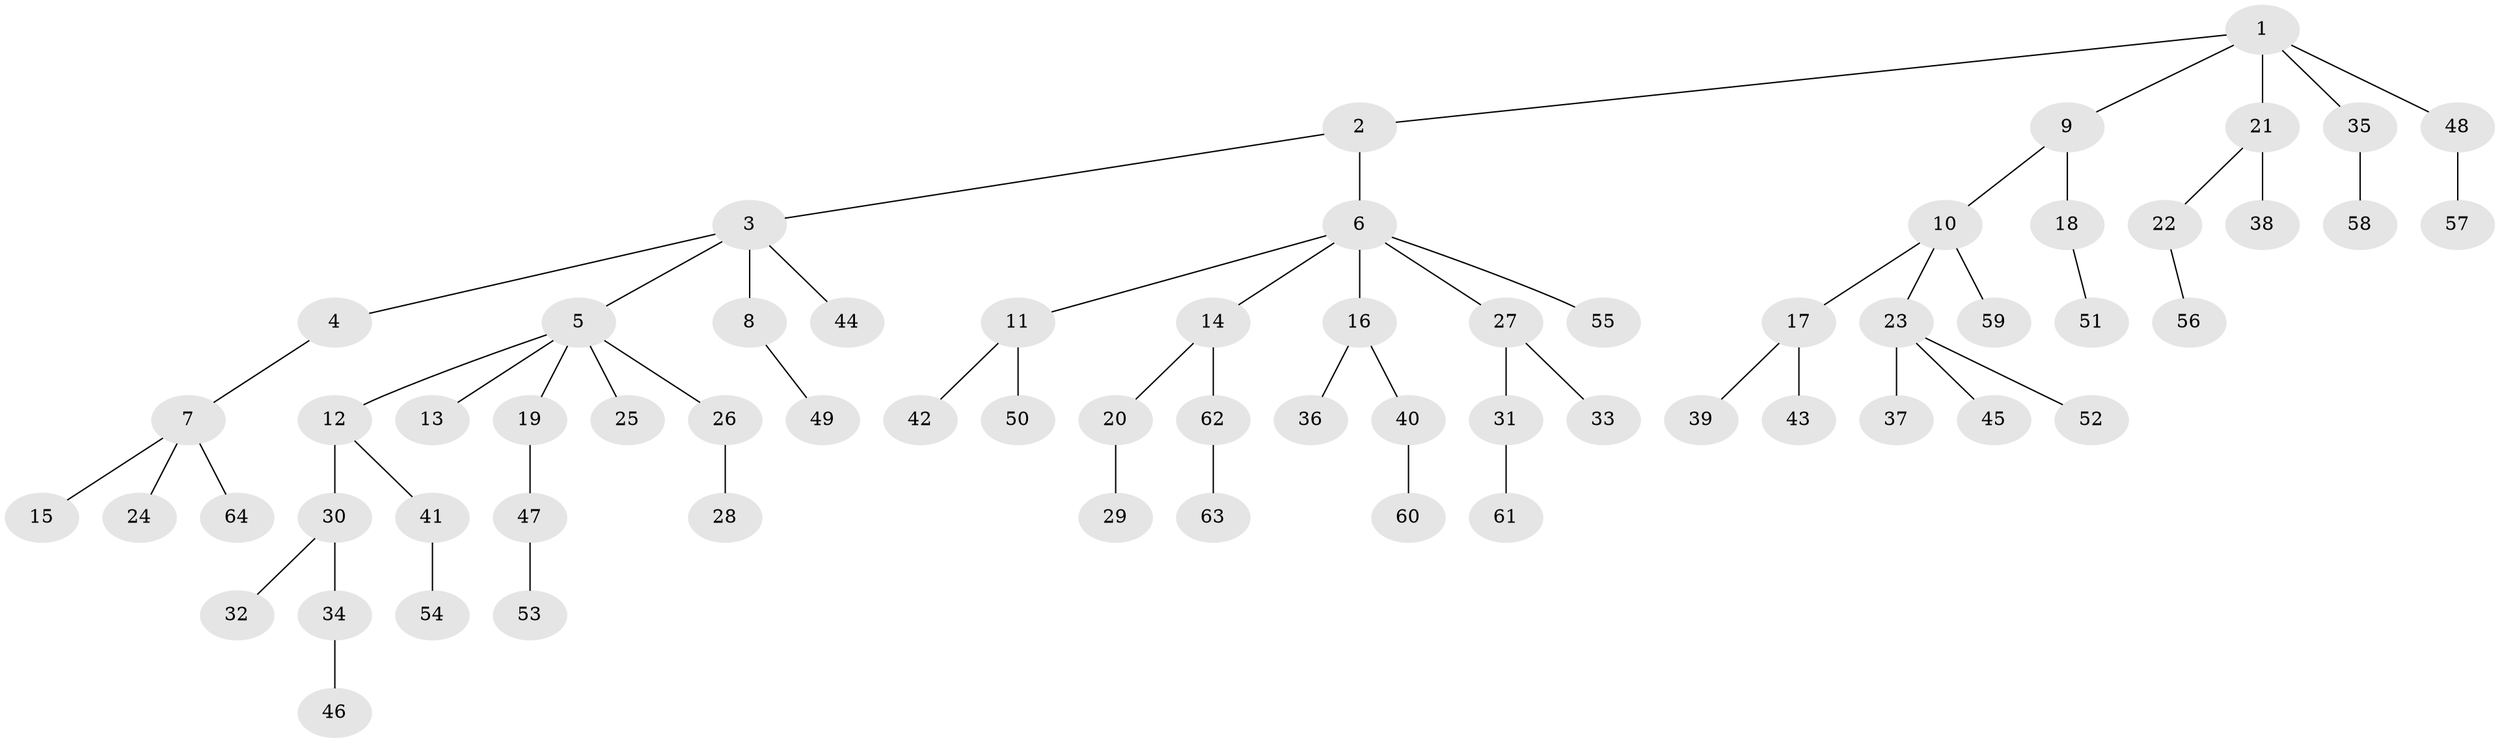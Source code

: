 // original degree distribution, {6: 0.008130081300813009, 3: 0.10569105691056911, 5: 0.056910569105691054, 7: 0.008130081300813009, 8: 0.008130081300813009, 2: 0.3008130081300813, 4: 0.032520325203252036, 1: 0.4796747967479675}
// Generated by graph-tools (version 1.1) at 2025/36/03/09/25 02:36:44]
// undirected, 64 vertices, 63 edges
graph export_dot {
graph [start="1"]
  node [color=gray90,style=filled];
  1;
  2;
  3;
  4;
  5;
  6;
  7;
  8;
  9;
  10;
  11;
  12;
  13;
  14;
  15;
  16;
  17;
  18;
  19;
  20;
  21;
  22;
  23;
  24;
  25;
  26;
  27;
  28;
  29;
  30;
  31;
  32;
  33;
  34;
  35;
  36;
  37;
  38;
  39;
  40;
  41;
  42;
  43;
  44;
  45;
  46;
  47;
  48;
  49;
  50;
  51;
  52;
  53;
  54;
  55;
  56;
  57;
  58;
  59;
  60;
  61;
  62;
  63;
  64;
  1 -- 2 [weight=1.0];
  1 -- 9 [weight=1.0];
  1 -- 21 [weight=1.0];
  1 -- 35 [weight=1.0];
  1 -- 48 [weight=1.0];
  2 -- 3 [weight=1.0];
  2 -- 6 [weight=2.0];
  3 -- 4 [weight=1.0];
  3 -- 5 [weight=1.0];
  3 -- 8 [weight=1.0];
  3 -- 44 [weight=1.0];
  4 -- 7 [weight=1.0];
  5 -- 12 [weight=1.0];
  5 -- 13 [weight=1.0];
  5 -- 19 [weight=1.0];
  5 -- 25 [weight=1.0];
  5 -- 26 [weight=1.0];
  6 -- 11 [weight=1.0];
  6 -- 14 [weight=1.0];
  6 -- 16 [weight=1.0];
  6 -- 27 [weight=1.0];
  6 -- 55 [weight=1.0];
  7 -- 15 [weight=1.0];
  7 -- 24 [weight=1.0];
  7 -- 64 [weight=1.0];
  8 -- 49 [weight=1.0];
  9 -- 10 [weight=1.0];
  9 -- 18 [weight=1.0];
  10 -- 17 [weight=1.0];
  10 -- 23 [weight=1.0];
  10 -- 59 [weight=1.0];
  11 -- 42 [weight=1.0];
  11 -- 50 [weight=1.0];
  12 -- 30 [weight=1.0];
  12 -- 41 [weight=1.0];
  14 -- 20 [weight=1.0];
  14 -- 62 [weight=1.0];
  16 -- 36 [weight=1.0];
  16 -- 40 [weight=1.0];
  17 -- 39 [weight=1.0];
  17 -- 43 [weight=1.0];
  18 -- 51 [weight=1.0];
  19 -- 47 [weight=1.0];
  20 -- 29 [weight=3.0];
  21 -- 22 [weight=1.0];
  21 -- 38 [weight=2.0];
  22 -- 56 [weight=1.0];
  23 -- 37 [weight=1.0];
  23 -- 45 [weight=1.0];
  23 -- 52 [weight=1.0];
  26 -- 28 [weight=2.0];
  27 -- 31 [weight=1.0];
  27 -- 33 [weight=2.0];
  30 -- 32 [weight=2.0];
  30 -- 34 [weight=1.0];
  31 -- 61 [weight=1.0];
  34 -- 46 [weight=1.0];
  35 -- 58 [weight=1.0];
  40 -- 60 [weight=1.0];
  41 -- 54 [weight=1.0];
  47 -- 53 [weight=1.0];
  48 -- 57 [weight=1.0];
  62 -- 63 [weight=1.0];
}
